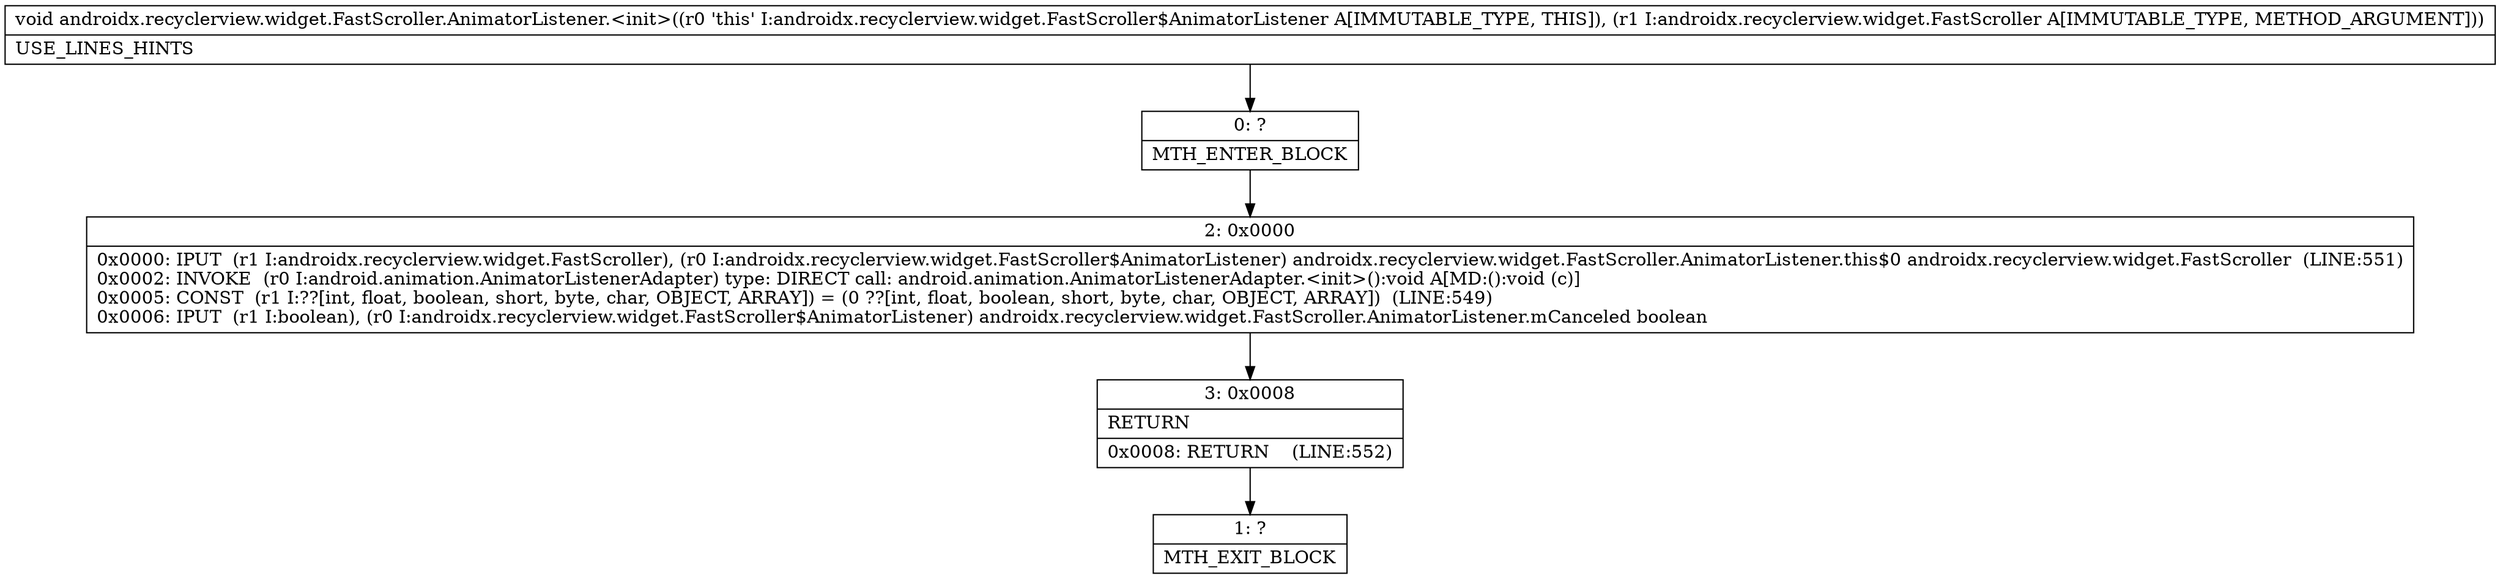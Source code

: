 digraph "CFG forandroidx.recyclerview.widget.FastScroller.AnimatorListener.\<init\>(Landroidx\/recyclerview\/widget\/FastScroller;)V" {
Node_0 [shape=record,label="{0\:\ ?|MTH_ENTER_BLOCK\l}"];
Node_2 [shape=record,label="{2\:\ 0x0000|0x0000: IPUT  (r1 I:androidx.recyclerview.widget.FastScroller), (r0 I:androidx.recyclerview.widget.FastScroller$AnimatorListener) androidx.recyclerview.widget.FastScroller.AnimatorListener.this$0 androidx.recyclerview.widget.FastScroller  (LINE:551)\l0x0002: INVOKE  (r0 I:android.animation.AnimatorListenerAdapter) type: DIRECT call: android.animation.AnimatorListenerAdapter.\<init\>():void A[MD:():void (c)]\l0x0005: CONST  (r1 I:??[int, float, boolean, short, byte, char, OBJECT, ARRAY]) = (0 ??[int, float, boolean, short, byte, char, OBJECT, ARRAY])  (LINE:549)\l0x0006: IPUT  (r1 I:boolean), (r0 I:androidx.recyclerview.widget.FastScroller$AnimatorListener) androidx.recyclerview.widget.FastScroller.AnimatorListener.mCanceled boolean \l}"];
Node_3 [shape=record,label="{3\:\ 0x0008|RETURN\l|0x0008: RETURN    (LINE:552)\l}"];
Node_1 [shape=record,label="{1\:\ ?|MTH_EXIT_BLOCK\l}"];
MethodNode[shape=record,label="{void androidx.recyclerview.widget.FastScroller.AnimatorListener.\<init\>((r0 'this' I:androidx.recyclerview.widget.FastScroller$AnimatorListener A[IMMUTABLE_TYPE, THIS]), (r1 I:androidx.recyclerview.widget.FastScroller A[IMMUTABLE_TYPE, METHOD_ARGUMENT]))  | USE_LINES_HINTS\l}"];
MethodNode -> Node_0;Node_0 -> Node_2;
Node_2 -> Node_3;
Node_3 -> Node_1;
}


